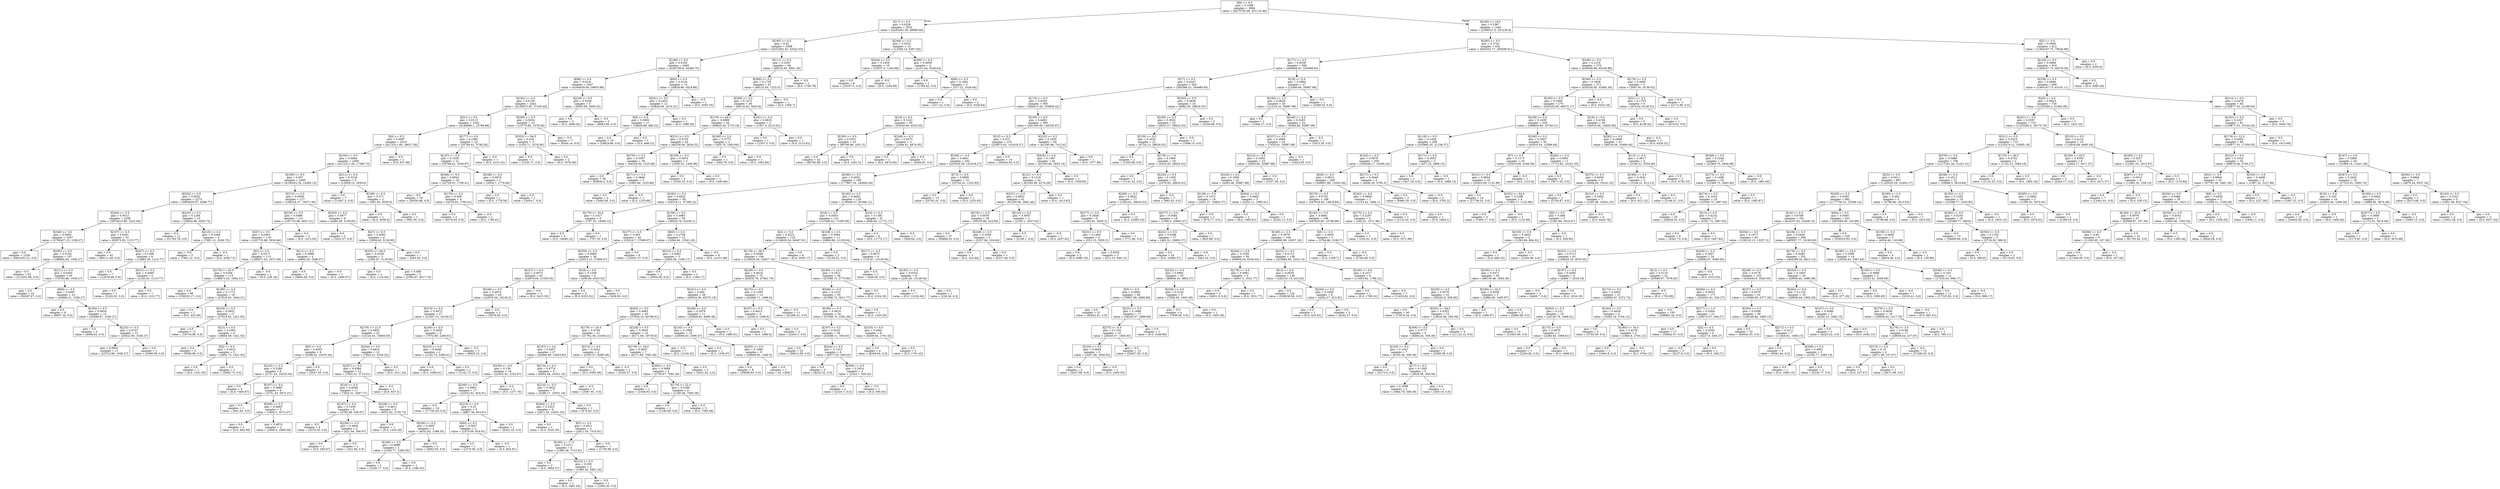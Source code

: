 digraph Tree {
node [shape=box] ;
0 [label="X[6] <= 0.5\ngini = 0.1099\nsamples = 3966\nvalue = [6473783.09, 401116.46]"] ;
1 [label="X[17] <= 0.5\ngini = 0.0229\nsamples = 2522\nvalue = [4264261.59, 49889.66]"] ;
0 -> 1 [labeldistance=2.5, labelangle=45, headlabel="True"] ;
2 [label="X[195] <= 0.5\ngini = 0.02\nsamples = 2508\nvalue = [4251902.45, 43322.03]"] ;
1 -> 2 ;
3 [label="X[196] <= 0.5\ngini = 0.0162\nsamples = 2460\nvalue = [4183769.8, 34380.75]"] ;
2 -> 3 ;
4 [label="X[98] <= 0.5\ngini = 0.0141\nsamples = 2447\nvalue = [4164939.94, 29855.89]"] ;
3 -> 4 ;
5 [label="X[192] <= 0.5\ngini = 0.0129\nsamples = 2442\nvalue = [4158875.95, 27165.44]"] ;
4 -> 5 ;
6 [label="X[31] <= 0.5\ngini = 0.0113\nsamples = 2432\nvalue = [4148096.1, 23786.88]"] ;
5 -> 6 ;
7 [label="X[4] <= 0.5\ngini = 0.0087\nsamples = 2410\nvalue = [4112311.49, 18037.59]"] ;
6 -> 7 ;
8 [label="X[104] <= 0.5\ngini = 0.0084\nsamples = 2409\nvalue = [4112311.49, 17399.73]"] ;
7 -> 8 ;
9 [label="X[190] <= 0.5\ngini = 0.007\nsamples = 2400\nvalue = [4100252.34, 14360.13]"] ;
8 -> 9 ;
10 [label="X[254] <= 0.5\ngini = 0.0022\nsamples = 2273\nvalue = [3904035.97, 4288.77]"] ;
9 -> 10 ;
11 [label="X[345] <= 0.5\ngini = 0.0012\nsamples = 2258\nvalue = [3874410.98, 2252.04]"] ;
10 -> 11 ;
12 [label="X[346] <= 0.5\ngini = 0.0005\nsamples = 2207\nvalue = [3790437.15, 1036.27]"] ;
11 -> 12 ;
13 [label="gini = 0.0\nsamples = 2100\nvalue = [3601451.51, 0.0]"] ;
12 -> 13 ;
14 [label="X[295] <= 0.5\ngini = 0.0108\nsamples = 107\nvalue = [188985.64, 1036.27]"] ;
12 -> 14 ;
15 [label="gini = 0.0\nsamples = 62\nvalue = [112201.66, 0.0]"] ;
14 -> 15 ;
16 [label="X[211] <= 0.5\ngini = 0.0263\nsamples = 45\nvalue = [76783.98, 1036.27]"] ;
14 -> 16 ;
17 [label="gini = 0.0\nsamples = 22\nvalue = [36287.67, 0.0]"] ;
16 -> 17 ;
18 [label="X[60] <= 0.5\ngini = 0.0487\nsamples = 23\nvalue = [40496.31, 1036.27]"] ;
16 -> 18 ;
19 [label="gini = 0.0\nsamples = 8\nvalue = [9907.34, 0.0]"] ;
18 -> 19 ;
20 [label="X[193] <= 0.5\ngini = 0.0634\nsamples = 15\nvalue = [30588.97, 1036.27]"] ;
18 -> 20 ;
21 [label="gini = 0.0\nsamples = 3\nvalue = [4966.02, 0.0]"] ;
20 -> 21 ;
22 [label="X[224] <= 0.5\ngini = 0.0747\nsamples = 12\nvalue = [25622.95, 1036.27]"] ;
20 -> 22 ;
23 [label="gini = 0.0802\nsamples = 11\nvalue = [23723.86, 1036.27]"] ;
22 -> 23 ;
24 [label="gini = 0.0\nsamples = 1\nvalue = [1899.09, 0.0]"] ;
22 -> 24 ;
25 [label="X[197] <= 0.5\ngini = 0.0281\nsamples = 51\nvalue = [83973.83, 1215.77]"] ;
11 -> 25 ;
26 [label="gini = 0.0\nsamples = 42\nvalue = [69111.44, 0.0]"] ;
25 -> 26 ;
27 [label="X[267] <= 0.5\ngini = 0.1398\nsamples = 9\nvalue = [14862.39, 1215.77]"] ;
25 -> 27 ;
28 [label="gini = 0.0\nsamples = 7\nvalue = [12678.48, 0.0]"] ;
27 -> 28 ;
29 [label="X[331] <= 0.5\ngini = 0.4595\nsamples = 2\nvalue = [2183.91, 1215.77]"] ;
27 -> 29 ;
30 [label="gini = 0.0\nsamples = 1\nvalue = [2183.91, 0.0]"] ;
29 -> 30 ;
31 [label="gini = 0.0\nsamples = 1\nvalue = [0.0, 1215.77]"] ;
29 -> 31 ;
32 [label="X[233] <= 0.5\ngini = 0.1204\nsamples = 15\nvalue = [29624.99, 2036.73]"] ;
10 -> 32 ;
33 [label="gini = -0.0\nsamples = 11\nvalue = [21763.78, 0.0]"] ;
32 -> 33 ;
34 [label="X[210] <= 0.5\ngini = 0.3269\nsamples = 4\nvalue = [7861.21, 2036.73]"] ;
32 -> 34 ;
35 [label="gini = -0.0\nsamples = 3\nvalue = [7861.21, 0.0]"] ;
34 -> 35 ;
36 [label="gini = -0.0\nsamples = 1\nvalue = [0.0, 2036.73]"] ;
34 -> 36 ;
37 [label="X[273] <= 0.5\ngini = 0.0929\nsamples = 127\nvalue = [196216.37, 10071.36]"] ;
9 -> 37 ;
38 [label="X[230] <= 0.5\ngini = 0.0489\nsamples = 121\nvalue = [191735.88, 4931.51]"] ;
37 -> 38 ;
39 [label="X[47] <= 0.5\ngini = 0.0393\nsamples = 119\nvalue = [191735.88, 3918.46]"] ;
38 -> 39 ;
40 [label="X[2] <= 0.5\ngini = 0.0217\nsamples = 115\nvalue = [186871.62, 2072.39]"] ;
39 -> 40 ;
41 [label="X[179] <= 42.5\ngini = 0.0194\nsamples = 114\nvalue = [186871.62, 1844.21]"] ;
40 -> 41 ;
42 [label="gini = 0.0\nsamples = 96\nvalue = [159252.17, 0.0]"] ;
41 -> 42 ;
43 [label="X[180] <= 2.5\ngini = 0.1173\nsamples = 18\nvalue = [27619.45, 1844.21]"] ;
41 -> 43 ;
44 [label="gini = 0.0\nsamples = 1\nvalue = [0.0, 422.29]"] ;
43 -> 44 ;
45 [label="X[229] <= 0.5\ngini = 0.0931\nsamples = 17\nvalue = [27619.45, 1421.92]"] ;
43 -> 45 ;
46 [label="gini = 0.0\nsamples = 11\nvalue = [18754.86, 0.0]"] ;
45 -> 46 ;
47 [label="X[13] <= 0.5\ngini = 0.2382\nsamples = 6\nvalue = [8864.59, 1421.92]"] ;
45 -> 47 ;
48 [label="gini = 0.0\nsamples = 3\nvalue = [5958.86, 0.0]"] ;
47 -> 48 ;
49 [label="X[5] <= 0.5\ngini = 0.4412\nsamples = 3\nvalue = [2905.73, 1421.92]"] ;
47 -> 49 ;
50 [label="gini = 0.0\nsamples = 1\nvalue = [0.0, 1421.92]"] ;
49 -> 50 ;
51 [label="gini = 0.0\nsamples = 2\nvalue = [2905.73, 0.0]"] ;
49 -> 51 ;
52 [label="gini = -0.0\nsamples = 1\nvalue = [0.0, 228.18]"] ;
40 -> 52 ;
53 [label="X[11] <= 0.5\ngini = 0.3988\nsamples = 4\nvalue = [4864.26, 1846.07]"] ;
39 -> 53 ;
54 [label="gini = 0.0\nsamples = 3\nvalue = [4864.26, 0.0]"] ;
53 -> 54 ;
55 [label="gini = -0.0\nsamples = 1\nvalue = [0.0, 1846.07]"] ;
53 -> 55 ;
56 [label="gini = 0.0\nsamples = 2\nvalue = [0.0, 1013.05]"] ;
38 -> 56 ;
57 [label="X[350] <= 0.5\ngini = 0.4977\nsamples = 6\nvalue = [4480.49, 5139.85]"] ;
37 -> 57 ;
58 [label="gini = 0.0\nsamples = 2\nvalue = [1622.07, 0.0]"] ;
57 -> 58 ;
59 [label="X[47] <= 0.5\ngini = 0.4593\nsamples = 4\nvalue = [2858.42, 5139.85]"] ;
57 -> 59 ;
60 [label="X[352] <= 94.5\ngini = 0.4336\nsamples = 3\nvalue = [2394.87, 5139.85]"] ;
59 -> 60 ;
61 [label="gini = 0.0\nsamples = 1\nvalue = [0.0, 1122.06]"] ;
60 -> 61 ;
62 [label="gini = 0.468\nsamples = 2\nvalue = [2394.87, 4017.79]"] ;
60 -> 62 ;
63 [label="gini = 0.0\nsamples = 1\nvalue = [463.55, 0.0]"] ;
59 -> 63 ;
64 [label="X[211] <= 0.5\ngini = 0.3216\nsamples = 9\nvalue = [12059.15, 3039.6]"] ;
8 -> 64 ;
65 [label="gini = 0.0\nsamples = 7\nvalue = [11067.2, 0.0]"] ;
64 -> 65 ;
66 [label="X[199] <= 0.5\ngini = 0.371\nsamples = 2\nvalue = [991.95, 3039.6]"] ;
64 -> 66 ;
67 [label="gini = 0.0\nsamples = 1\nvalue = [0.0, 3039.6]"] ;
66 -> 67 ;
68 [label="gini = 0.0\nsamples = 1\nvalue = [991.95, 0.0]"] ;
66 -> 68 ;
69 [label="gini = -0.0\nsamples = 1\nvalue = [0.0, 637.86]"] ;
7 -> 69 ;
70 [label="X[177] <= 0.5\ngini = 0.2385\nsamples = 22\nvalue = [35784.61, 5749.29]"] ;
6 -> 70 ;
71 [label="X[197] <= 0.5\ngini = 0.1638\nsamples = 21\nvalue = [35784.61, 3538.97]"] ;
70 -> 71 ;
72 [label="X[346] <= 0.5\ngini = 0.0943\nsamples = 19\nvalue = [33729.91, 1760.41]"] ;
71 -> 72 ;
73 [label="gini = -0.0\nsamples = 16\nvalue = [29350.98, 0.0]"] ;
72 -> 73 ;
74 [label="X[178] <= 0.5\ngini = 0.409\nsamples = 3\nvalue = [4378.93, 1760.41]"] ;
72 -> 74 ;
75 [label="gini = 0.0\nsamples = 2\nvalue = [4378.93, 0.0]"] ;
74 -> 75 ;
76 [label="gini = -0.0\nsamples = 1\nvalue = [0.0, 1760.41]"] ;
74 -> 76 ;
77 [label="X[348] <= 0.5\ngini = 0.4974\nsamples = 2\nvalue = [2054.7, 1778.56]"] ;
71 -> 77 ;
78 [label="gini = 0.0\nsamples = 1\nvalue = [0.0, 1778.56]"] ;
77 -> 78 ;
79 [label="gini = 0.0\nsamples = 1\nvalue = [2054.7, 0.0]"] ;
77 -> 79 ;
80 [label="gini = -0.0\nsamples = 1\nvalue = [0.0, 2210.32]"] ;
70 -> 80 ;
81 [label="X[269] <= 0.5\ngini = 0.3634\nsamples = 10\nvalue = [10779.85, 3378.56]"] ;
5 -> 81 ;
82 [label="X[352] <= 94.5\ngini = 0.418\nsamples = 3\nvalue = [1430.71, 3378.56]"] ;
81 -> 82 ;
83 [label="gini = 0.0\nsamples = 1\nvalue = [1430.71, 0.0]"] ;
82 -> 83 ;
84 [label="gini = 0.0\nsamples = 2\nvalue = [0.0, 3378.56]"] ;
82 -> 84 ;
85 [label="gini = -0.0\nsamples = 7\nvalue = [9349.14, 0.0]"] ;
81 -> 85 ;
86 [label="X[228] <= 0.5\ngini = 0.4258\nsamples = 5\nvalue = [6063.99, 2690.45]"] ;
4 -> 86 ;
87 [label="gini = 0.0\nsamples = 2\nvalue = [0.0, 2690.45]"] ;
86 -> 87 ;
88 [label="gini = -0.0\nsamples = 3\nvalue = [6063.99, 0.0]"] ;
86 -> 88 ;
89 [label="X[83] <= 0.5\ngini = 0.3124\nsamples = 13\nvalue = [18829.86, 4524.86]"] ;
3 -> 89 ;
90 [label="X[241] <= 0.5\ngini = 0.2053\nsamples = 12\nvalue = [18829.86, 2474.51]"] ;
89 -> 90 ;
91 [label="X[8] <= 0.5\ngini = 0.0493\nsamples = 11\nvalue = [18829.86, 488.22]"] ;
90 -> 91 ;
92 [label="gini = 0.0\nsamples = 10\nvalue = [18829.86, 0.0]"] ;
91 -> 92 ;
93 [label="gini = 0.0\nsamples = 1\nvalue = [0.0, 488.22]"] ;
91 -> 93 ;
94 [label="gini = 0.0\nsamples = 1\nvalue = [0.0, 1986.29]"] ;
90 -> 94 ;
95 [label="gini = -0.0\nsamples = 1\nvalue = [0.0, 2050.35]"] ;
89 -> 95 ;
96 [label="X[111] <= 0.5\ngini = 0.2051\nsamples = 48\nvalue = [68132.65, 8941.28]"] ;
2 -> 96 ;
97 [label="X[260] <= 0.5\ngini = 0.1735\nsamples = 47\nvalue = [68132.65, 7232.5]"] ;
96 -> 97 ;
98 [label="X[206] <= 0.5\ngini = 0.1472\nsamples = 46\nvalue = [68132.65, 5925.8]"] ;
97 -> 98 ;
99 [label="X[179] <= 44.5\ngini = 0.0999\nsamples = 44\nvalue = [66625.35, 3710.18]"] ;
98 -> 99 ;
100 [label="X[231] <= 0.5\ngini = 0.0733\nsamples = 42\nvalue = [66259.59, 2626.52]"] ;
99 -> 100 ;
101 [label="X[276] <= 0.5\ngini = 0.0367\nsamples = 39\nvalue = [64329.06, 1225.66]"] ;
100 -> 101 ;
102 [label="gini = -0.0\nsamples = 36\nvalue = [60836.4, 0.0]"] ;
101 -> 102 ;
103 [label="X[171] <= 0.5\ngini = 0.3846\nsamples = 3\nvalue = [3492.66, 1225.66]"] ;
101 -> 103 ;
104 [label="gini = 0.0\nsamples = 2\nvalue = [3492.66, 0.0]"] ;
103 -> 104 ;
105 [label="gini = -0.0\nsamples = 1\nvalue = [0.0, 1225.66]"] ;
103 -> 105 ;
106 [label="X[159] <= 0.5\ngini = 0.4874\nsamples = 3\nvalue = [1930.53, 1400.86]"] ;
100 -> 106 ;
107 [label="gini = 0.0\nsamples = 2\nvalue = [1930.53, 0.0]"] ;
106 -> 107 ;
108 [label="gini = 0.0\nsamples = 1\nvalue = [0.0, 1400.86]"] ;
106 -> 108 ;
109 [label="X[180] <= 3.5\ngini = 0.3773\nsamples = 2\nvalue = [365.76, 1083.66]"] ;
99 -> 109 ;
110 [label="gini = 0.0\nsamples = 1\nvalue = [365.76, 0.0]"] ;
109 -> 110 ;
111 [label="gini = 0.0\nsamples = 1\nvalue = [0.0, 1083.66]"] ;
109 -> 111 ;
112 [label="X[161] <= 0.5\ngini = 0.4819\nsamples = 2\nvalue = [1507.3, 2215.62]"] ;
98 -> 112 ;
113 [label="gini = 0.0\nsamples = 1\nvalue = [1507.3, 0.0]"] ;
112 -> 113 ;
114 [label="gini = 0.0\nsamples = 1\nvalue = [0.0, 2215.62]"] ;
112 -> 114 ;
115 [label="gini = -0.0\nsamples = 1\nvalue = [0.0, 1306.7]"] ;
97 -> 115 ;
116 [label="gini = -0.0\nsamples = 1\nvalue = [0.0, 1708.78]"] ;
96 -> 116 ;
117 [label="X[248] <= 0.5\ngini = 0.4532\nsamples = 14\nvalue = [12359.14, 6567.63]"] ;
1 -> 117 ;
118 [label="X[264] <= 0.5\ngini = 0.1926\nsamples = 10\nvalue = [10257.5, 1240.99]"] ;
117 -> 118 ;
119 [label="gini = 0.0\nsamples = 9\nvalue = [10257.5, 0.0]"] ;
118 -> 119 ;
120 [label="gini = -0.0\nsamples = 1\nvalue = [0.0, 1240.99]"] ;
118 -> 120 ;
121 [label="X[286] <= 0.5\ngini = 0.4058\nsamples = 4\nvalue = [2101.64, 5326.64]"] ;
117 -> 121 ;
122 [label="gini = 0.0\nsamples = 1\nvalue = [1784.42, 0.0]"] ;
121 -> 122 ;
123 [label="X[60] <= 0.5\ngini = 0.1061\nsamples = 3\nvalue = [317.22, 5326.64]"] ;
121 -> 123 ;
124 [label="gini = 0.0\nsamples = 1\nvalue = [317.22, 0.0]"] ;
123 -> 124 ;
125 [label="gini = 0.0\nsamples = 2\nvalue = [0.0, 5326.64]"] ;
123 -> 125 ;
126 [label="X[180] <= 18.5\ngini = 0.2367\nsamples = 1444\nvalue = [2209521.5, 351226.8]"] ;
0 -> 126 [labeldistance=2.5, labelangle=-45, headlabel="False"] ;
127 [label="X[295] <= 0.5\ngini = 0.3742\nsamples = 632\nvalue = [845353.77, 280599.81]"] ;
126 -> 127 ;
128 [label="X[171] <= 0.5\ngini = 0.4558\nsamples = 356\nvalue = [406984.91, 220368.93]"] ;
127 -> 128 ;
129 [label="X[17] <= 0.5\ngini = 0.4347\nsamples = 329\nvalue = [393398.23, 184480.95]"] ;
128 -> 129 ;
130 [label="X[175] <= 0.5\ngini = 0.4105\nsamples = 305\nvalue = [384415.28, 155856.42]"] ;
129 -> 130 ;
131 [label="X[19] <= 0.5\ngini = 0.1223\nsamples = 45\nvalue = [93245.69, 6525.55]"] ;
130 -> 131 ;
132 [label="X[195] <= 0.5\ngini = 0.0351\nsamples = 43\nvalue = [90760.88, 1651.5]"] ;
131 -> 132 ;
133 [label="gini = 0.0\nsamples = 42\nvalue = [90760.88, 0.0]"] ;
132 -> 133 ;
134 [label="gini = 0.0\nsamples = 1\nvalue = [0.0, 1651.5]"] ;
132 -> 134 ;
135 [label="X[249] <= 0.5\ngini = 0.4473\nsamples = 2\nvalue = [2484.81, 4874.05]"] ;
131 -> 135 ;
136 [label="gini = 0.0\nsamples = 1\nvalue = [0.0, 4874.05]"] ;
135 -> 136 ;
137 [label="gini = 0.0\nsamples = 1\nvalue = [2484.81, 0.0]"] ;
135 -> 137 ;
138 [label="X[193] <= 0.5\ngini = 0.4482\nsamples = 260\nvalue = [291169.59, 149330.87]"] ;
130 -> 138 ;
139 [label="X[15] <= 0.5\ngini = 0.472\nsamples = 216\nvalue = [229873.63, 141918.27]"] ;
138 -> 139 ;
140 [label="X[189] <= 0.5\ngini = 0.4841\nsamples = 202\nvalue = [203429.59, 141918.27]"] ;
139 -> 140 ;
141 [label="X[180] <= 2.5\ngini = 0.4932\nsamples = 188\nvalue = [177667.18, 140664.34]"] ;
140 -> 141 ;
142 [label="X[282] <= 0.5\ngini = 0.4825\nsamples = 59\nvalue = [39218.11, 57296.22]"] ;
141 -> 142 ;
143 [label="X[179] <= 34.0\ngini = 0.1017\nsamples = 5\nvalue = [797.35, 14046.12]"] ;
142 -> 143 ;
144 [label="gini = 0.0\nsamples = 4\nvalue = [0.0, 14046.12]"] ;
143 -> 144 ;
145 [label="gini = 0.0\nsamples = 1\nvalue = [797.35, 0.0]"] ;
143 -> 145 ;
146 [label="X[195] <= 0.5\ngini = 0.4983\nsamples = 54\nvalue = [38420.76, 43250.1]"] ;
142 -> 146 ;
147 [label="X[277] <= 0.5\ngini = 0.493\nsamples = 42\nvalue = [35416.7, 27909.07]"] ;
146 -> 147 ;
148 [label="X[350] <= 0.5\ngini = 0.4989\nsamples = 36\nvalue = [25415.13, 27909.07]"] ;
147 -> 148 ;
149 [label="X[227] <= 0.5\ngini = 0.4973\nsamples = 32\nvalue = [24976.04, 21555.55]"] ;
148 -> 149 ;
150 [label="X[248] <= 0.5\ngini = 0.4874\nsamples = 29\nvalue = [24976.04, 18140.2]"] ;
149 -> 150 ;
151 [label="X[274] <= 0.5\ngini = 0.4972\nsamples = 27\nvalue = [21097.21, 18140.2]"] ;
150 -> 151 ;
152 [label="X[179] <= 21.5\ngini = 0.4955\nsamples = 22\nvalue = [13124.33, 15859.59]"] ;
151 -> 152 ;
153 [label="X[5] <= 0.5\ngini = 0.4453\nsamples = 9\nvalue = [5299.02, 10533.34]"] ;
152 -> 153 ;
154 [label="X[233] <= 0.5\ngini = 0.3284\nsamples = 8\nvalue = [2751.43, 10533.34]"] ;
153 -> 154 ;
155 [label="gini = 0.0\nsamples = 4\nvalue = [0.0, 7460.87]"] ;
154 -> 155 ;
156 [label="X[197] <= 0.5\ngini = 0.4985\nsamples = 4\nvalue = [2751.43, 3072.47]"] ;
154 -> 156 ;
157 [label="gini = 0.0\nsamples = 1\nvalue = [941.93, 0.0]"] ;
156 -> 157 ;
158 [label="X[209] <= 0.5\ngini = 0.4665\nsamples = 3\nvalue = [1809.5, 3072.47]"] ;
156 -> 158 ;
159 [label="gini = 0.0\nsamples = 1\nvalue = [0.0, 982.38]"] ;
158 -> 159 ;
160 [label="gini = 0.4974\nsamples = 2\nvalue = [1809.5, 2090.09]"] ;
158 -> 160 ;
161 [label="gini = 0.0\nsamples = 1\nvalue = [2547.59, 0.0]"] ;
153 -> 161 ;
162 [label="X[244] <= 0.5\ngini = 0.4819\nsamples = 13\nvalue = [7825.31, 5326.25]"] ;
152 -> 162 ;
163 [label="X[287] <= 0.5\ngini = 0.4366\nsamples = 12\nvalue = [7825.31, 3715.01]"] ;
162 -> 163 ;
164 [label="X[16] <= 0.5\ngini = 0.4046\nsamples = 11\nvalue = [7825.31, 3067.71]"] ;
163 -> 164 ;
165 [label="X[197] <= 0.5\ngini = 0.1536\nsamples = 6\nvalue = [3792.49, 346.97]"] ;
164 -> 165 ;
166 [label="gini = -0.0\nsamples = 4\nvalue = [3370.55, 0.0]"] ;
165 -> 166 ;
167 [label="X[228] <= 0.5\ngini = 0.4952\nsamples = 2\nvalue = [421.94, 346.97]"] ;
165 -> 167 ;
168 [label="gini = 0.0\nsamples = 1\nvalue = [0.0, 346.97]"] ;
167 -> 168 ;
169 [label="gini = 0.0\nsamples = 1\nvalue = [421.94, 0.0]"] ;
167 -> 169 ;
170 [label="X[229] <= 0.5\ngini = 0.4811\nsamples = 5\nvalue = [4032.82, 2720.74]"] ;
164 -> 170 ;
171 [label="gini = 0.0\nsamples = 1\nvalue = [0.0, 1434.39]"] ;
170 -> 171 ;
172 [label="X[236] <= 0.5\ngini = 0.3667\nsamples = 4\nvalue = [4032.82, 1286.35]"] ;
170 -> 172 ;
173 [label="X[190] <= 0.5\ngini = 0.4986\nsamples = 2\nvalue = [1430.77, 1286.35]"] ;
172 -> 173 ;
174 [label="gini = 0.0\nsamples = 1\nvalue = [1430.77, 0.0]"] ;
173 -> 174 ;
175 [label="gini = 0.0\nsamples = 1\nvalue = [0.0, 1286.35]"] ;
173 -> 175 ;
176 [label="gini = 0.0\nsamples = 2\nvalue = [2602.05, 0.0]"] ;
172 -> 176 ;
177 [label="gini = -0.0\nsamples = 1\nvalue = [0.0, 647.3]"] ;
163 -> 177 ;
178 [label="gini = 0.0\nsamples = 1\nvalue = [0.0, 1611.24]"] ;
162 -> 178 ;
179 [label="X[190] <= 0.5\ngini = 0.3459\nsamples = 5\nvalue = [7972.88, 2280.61]"] ;
151 -> 179 ;
180 [label="X[233] <= 0.5\ngini = 0.4448\nsamples = 2\nvalue = [1142.73, 2280.61]"] ;
179 -> 180 ;
181 [label="gini = 0.0\nsamples = 1\nvalue = [0.0, 2280.61]"] ;
180 -> 181 ;
182 [label="gini = 0.0\nsamples = 1\nvalue = [1142.73, 0.0]"] ;
180 -> 182 ;
183 [label="gini = -0.0\nsamples = 3\nvalue = [6830.15, 0.0]"] ;
179 -> 183 ;
184 [label="gini = -0.0\nsamples = 2\nvalue = [3878.83, 0.0]"] ;
150 -> 184 ;
185 [label="gini = -0.0\nsamples = 3\nvalue = [0.0, 3415.35]"] ;
149 -> 185 ;
186 [label="X[18] <= 0.5\ngini = 0.1209\nsamples = 4\nvalue = [439.09, 6353.52]"] ;
148 -> 186 ;
187 [label="gini = 0.0\nsamples = 3\nvalue = [0.0, 6353.52]"] ;
186 -> 187 ;
188 [label="gini = 0.0\nsamples = 1\nvalue = [439.09, 0.0]"] ;
186 -> 188 ;
189 [label="gini = 0.0\nsamples = 6\nvalue = [10001.57, 0.0]"] ;
147 -> 189 ;
190 [label="X[60] <= 0.5\ngini = 0.2739\nsamples = 12\nvalue = [3004.06, 15341.03]"] ;
146 -> 190 ;
191 [label="X[210] <= 0.5\ngini = 0.4063\nsamples = 3\nvalue = [3004.06, 1189.17]"] ;
190 -> 191 ;
192 [label="gini = 0.0\nsamples = 2\nvalue = [3004.06, 0.0]"] ;
191 -> 192 ;
193 [label="gini = 0.0\nsamples = 1\nvalue = [0.0, 1189.17]"] ;
191 -> 193 ;
194 [label="gini = -0.0\nsamples = 9\nvalue = [0.0, 14151.86]"] ;
190 -> 194 ;
195 [label="X[192] <= 0.5\ngini = 0.4692\nsamples = 129\nvalue = [138449.07, 83368.12]"] ;
141 -> 195 ;
196 [label="X[18] <= 0.5\ngini = 0.4503\nsamples = 121\nvalue = [137499.43, 71595.95]"] ;
195 -> 196 ;
197 [label="X[2] <= 0.5\ngini = 0.4222\nsamples = 110\nvalue = [134629.54, 58467.91]"] ;
196 -> 197 ;
198 [label="X[179] <= 38.5\ngini = 0.4048\nsamples = 106\nvalue = [134629.54, 52837.74]"] ;
197 -> 198 ;
199 [label="X[239] <= 0.5\ngini = 0.4618\nsamples = 70\nvalue = [83030.79, 47061.79]"] ;
198 -> 199 ;
200 [label="X[161] <= 0.5\ngini = 0.492\nsamples = 56\nvalue = [58544.08, 45375.19]"] ;
199 -> 200 ;
201 [label="X[262] <= 0.5\ngini = 0.4993\nsamples = 45\nvalue = [37934.15, 40788.81]"] ;
200 -> 201 ;
202 [label="X[179] <= 34.5\ngini = 0.4794\nsamples = 31\nvalue = [31762.46, 21049.21]"] ;
201 -> 202 ;
203 [label="X[197] <= 0.5\ngini = 0.4207\nsamples = 27\nvalue = [29406.89, 12653.83]"] ;
202 -> 203 ;
204 [label="X[250] <= 0.5\ngini = 0.156\nsamples = 18\nvalue = [22552.81, 2102.67]"] ;
203 -> 204 ;
205 [label="X[248] <= 0.5\ngini = 0.0681\nsamples = 17\nvalue = [22552.81, 824.91]"] ;
204 -> 205 ;
206 [label="gini = -0.0\nsamples = 14\nvalue = [17745.43, 0.0]"] ;
205 -> 206 ;
207 [label="X[210] <= 0.5\ngini = 0.25\nsamples = 3\nvalue = [4807.38, 824.91]"] ;
205 -> 207 ;
208 [label="X[60] <= 0.5\ngini = 0.3827\nsamples = 2\nvalue = [2375.06, 824.91]"] ;
207 -> 208 ;
209 [label="gini = 0.0\nsamples = 1\nvalue = [2375.06, 0.0]"] ;
208 -> 209 ;
210 [label="gini = -0.0\nsamples = 1\nvalue = [0.0, 824.91]"] ;
208 -> 210 ;
211 [label="gini = 0.0\nsamples = 1\nvalue = [2432.32, 0.0]"] ;
207 -> 211 ;
212 [label="gini = -0.0\nsamples = 1\nvalue = [0.0, 1277.76]"] ;
204 -> 212 ;
213 [label="X[274] <= 0.5\ngini = 0.4774\nsamples = 9\nvalue = [6854.08, 10551.16]"] ;
203 -> 213 ;
214 [label="X[214] <= 0.5\ngini = 0.3622\nsamples = 7\nvalue = [3286.17, 10551.16]"] ;
213 -> 214 ;
215 [label="X[264] <= 0.5\ngini = 0.3323\nsamples = 6\nvalue = [2811.34, 10551.16]"] ;
214 -> 215 ;
216 [label="gini = 0.0\nsamples = 1\nvalue = [0.0, 3235.35]"] ;
215 -> 216 ;
217 [label="X[5] <= 0.5\ngini = 0.4011\nsamples = 5\nvalue = [2811.34, 7315.81]"] ;
215 -> 217 ;
218 [label="X[180] <= 17.0\ngini = 0.2211\nsamples = 4\nvalue = [1060.36, 7315.81]"] ;
217 -> 218 ;
219 [label="gini = 0.0\nsamples = 2\nvalue = [0.0, 3854.57]"] ;
218 -> 219 ;
220 [label="X[210] <= 0.5\ngini = 0.359\nsamples = 2\nvalue = [1060.36, 3461.24]"] ;
218 -> 220 ;
221 [label="gini = 0.0\nsamples = 1\nvalue = [0.0, 3461.24]"] ;
220 -> 221 ;
222 [label="gini = -0.0\nsamples = 1\nvalue = [1060.36, 0.0]"] ;
220 -> 222 ;
223 [label="gini = -0.0\nsamples = 1\nvalue = [1750.98, 0.0]"] ;
217 -> 223 ;
224 [label="gini = 0.0\nsamples = 1\nvalue = [474.83, 0.0]"] ;
214 -> 224 ;
225 [label="gini = -0.0\nsamples = 2\nvalue = [3567.91, 0.0]"] ;
213 -> 225 ;
226 [label="X[274] <= 0.5\ngini = 0.3422\nsamples = 4\nvalue = [2355.57, 8395.38]"] ;
202 -> 226 ;
227 [label="gini = 0.0\nsamples = 3\nvalue = [0.0, 8395.38]"] ;
226 -> 227 ;
228 [label="gini = -0.0\nsamples = 1\nvalue = [2355.57, 0.0]"] ;
226 -> 228 ;
229 [label="X[228] <= 0.5\ngini = 0.3629\nsamples = 14\nvalue = [6171.69, 19739.6]"] ;
201 -> 229 ;
230 [label="X[179] <= 34.0\ngini = 0.4947\nsamples = 7\nvalue = [6171.69, 7585.28]"] ;
229 -> 230 ;
231 [label="X[282] <= 0.5\ngini = 0.3899\nsamples = 5\nvalue = [2739.87, 7585.28]"] ;
230 -> 231 ;
232 [label="gini = 0.0\nsamples = 1\nvalue = [1548.93, 0.0]"] ;
231 -> 232 ;
233 [label="X[179] <= 22.5\ngini = 0.2346\nsamples = 4\nvalue = [1190.94, 7585.28]"] ;
231 -> 233 ;
234 [label="gini = 0.0\nsamples = 1\nvalue = [1190.94, 0.0]"] ;
233 -> 234 ;
235 [label="gini = 0.0\nsamples = 3\nvalue = [0.0, 7585.28]"] ;
233 -> 235 ;
236 [label="gini = 0.0\nsamples = 2\nvalue = [3431.82, 0.0]"] ;
230 -> 236 ;
237 [label="gini = -0.0\nsamples = 7\nvalue = [0.0, 12154.32]"] ;
229 -> 237 ;
238 [label="X[188] <= 0.5\ngini = 0.2978\nsamples = 11\nvalue = [20609.93, 4586.38]"] ;
200 -> 238 ;
239 [label="X[145] <= 0.5\ngini = 0.1989\nsamples = 10\nvalue = [20609.93, 2599.47]"] ;
238 -> 239 ;
240 [label="gini = 0.0\nsamples = 1\nvalue = [0.0, 1339.47]"] ;
239 -> 240 ;
241 [label="X[265] <= 0.5\ngini = 0.1086\nsamples = 9\nvalue = [20609.93, 1260.0]"] ;
239 -> 241 ;
242 [label="gini = 0.0\nsamples = 8\nvalue = [20609.93, 0.0]"] ;
241 -> 242 ;
243 [label="gini = 0.0\nsamples = 1\nvalue = [0, 1260]"] ;
241 -> 243 ;
244 [label="gini = 0.0\nsamples = 1\nvalue = [0.0, 1986.91]"] ;
238 -> 244 ;
245 [label="X[275] <= 0.5\ngini = 0.1206\nsamples = 14\nvalue = [24486.71, 1686.6]"] ;
199 -> 245 ;
246 [label="X[197] <= 0.5\ngini = 0.4913\nsamples = 3\nvalue = [2200.3, 1686.6]"] ;
245 -> 246 ;
247 [label="gini = 0.0\nsamples = 1\nvalue = [0.0, 1686.6]"] ;
246 -> 247 ;
248 [label="gini = 0.0\nsamples = 2\nvalue = [2200.3, 0.0]"] ;
246 -> 248 ;
249 [label="gini = -0.0\nsamples = 11\nvalue = [22286.41, 0.0]"] ;
245 -> 249 ;
250 [label="X[180] <= 14.5\ngini = 0.1811\nsamples = 36\nvalue = [51598.75, 5775.95]"] ;
198 -> 250 ;
251 [label="X[346] <= 0.5\ngini = 0.1223\nsamples = 35\nvalue = [51598.75, 3611.77]"] ;
250 -> 251 ;
252 [label="X[196] <= 0.5\ngini = 0.0814\nsamples = 34\nvalue = [51598.75, 2291.48]"] ;
251 -> 252 ;
253 [label="X[197] <= 0.5\ngini = 0.0225\nsamples = 28\nvalue = [43389.11, 500.03]"] ;
252 -> 253 ;
254 [label="gini = 0.0\nsamples = 22\nvalue = [36812.09, 0.0]"] ;
253 -> 254 ;
255 [label="X[244] <= 0.5\ngini = 0.1313\nsamples = 6\nvalue = [6577.02, 500.03]"] ;
253 -> 255 ;
256 [label="gini = 0.0\nsamples = 3\nvalue = [4252.32, 0.0]"] ;
255 -> 256 ;
257 [label="X[350] <= 0.5\ngini = 0.2914\nsamples = 3\nvalue = [2324.7, 500.03]"] ;
255 -> 257 ;
258 [label="gini = 0.0\nsamples = 2\nvalue = [2324.7, 0.0]"] ;
257 -> 258 ;
259 [label="gini = -0.0\nsamples = 1\nvalue = [0.0, 500.03]"] ;
257 -> 259 ;
260 [label="X[103] <= 0.5\ngini = 0.2941\nsamples = 6\nvalue = [8209.64, 1791.45]"] ;
252 -> 260 ;
261 [label="gini = 0.0\nsamples = 4\nvalue = [8209.64, 0.0]"] ;
260 -> 261 ;
262 [label="gini = 0.0\nsamples = 2\nvalue = [0.0, 1791.45]"] ;
260 -> 262 ;
263 [label="gini = 0.0\nsamples = 1\nvalue = [0.0, 1320.29]"] ;
251 -> 263 ;
264 [label="gini = 0.0\nsamples = 1\nvalue = [0.0, 2164.18]"] ;
250 -> 264 ;
265 [label="gini = 0.0\nsamples = 4\nvalue = [0.0, 5630.17]"] ;
197 -> 265 ;
266 [label="X[159] <= 0.5\ngini = 0.2944\nsamples = 11\nvalue = [2869.89, 13128.04]"] ;
196 -> 266 ;
267 [label="gini = 0.0\nsamples = 2\nvalue = [2159.02, 0.0]"] ;
266 -> 267 ;
268 [label="X[217] <= 0.5\ngini = 0.0975\nsamples = 9\nvalue = [710.87, 13128.04]"] ;
266 -> 268 ;
269 [label="gini = 0.0\nsamples = 1\nvalue = [484.59, 0.0]"] ;
268 -> 269 ;
270 [label="X[195] <= 0.5\ngini = 0.0333\nsamples = 8\nvalue = [226.28, 13128.04]"] ;
268 -> 270 ;
271 [label="gini = 0.0\nsamples = 7\nvalue = [0.0, 13128.04]"] ;
270 -> 271 ;
272 [label="gini = 0.0\nsamples = 1\nvalue = [226.28, 0.0]"] ;
270 -> 272 ;
273 [label="X[18] <= 0.5\ngini = 0.1381\nsamples = 8\nvalue = [949.64, 11772.17]"] ;
195 -> 273 ;
274 [label="gini = 0.0\nsamples = 6\nvalue = [0.0, 11772.17]"] ;
273 -> 274 ;
275 [label="gini = -0.0\nsamples = 2\nvalue = [949.64, 0.0]"] ;
273 -> 275 ;
276 [label="X[73] <= 0.5\ngini = 0.0885\nsamples = 14\nvalue = [25762.41, 1253.93]"] ;
140 -> 276 ;
277 [label="gini = 0.0\nsamples = 13\nvalue = [25762.41, 0.0]"] ;
276 -> 277 ;
278 [label="gini = 0.0\nsamples = 1\nvalue = [0.0, 1253.93]"] ;
276 -> 278 ;
279 [label="gini = 0.0\nsamples = 14\nvalue = [26444.04, 0.0]"] ;
139 -> 279 ;
280 [label="X[223] <= 0.5\ngini = 0.1925\nsamples = 44\nvalue = [61295.96, 7412.6]"] ;
138 -> 280 ;
281 [label="X[304] <= 0.5\ngini = 0.1587\nsamples = 43\nvalue = [61295.96, 5835.14]"] ;
280 -> 281 ;
282 [label="X[141] <= 0.5\ngini = 0.1219\nsamples = 42\nvalue = [61295.96, 4276.29]"] ;
281 -> 282 ;
283 [label="X[231] <= 0.5\ngini = 0.0852\nsamples = 41\nvalue = [61295.96, 2862.46]"] ;
282 -> 283 ;
284 [label="X[276] <= 0.5\ngini = 0.0076\nsamples = 39\nvalue = [59105.86, 224.84]"] ;
283 -> 284 ;
285 [label="gini = 0.0\nsamples = 37\nvalue = [56868.02, 0.0]"] ;
284 -> 285 ;
286 [label="X[248] <= 0.5\ngini = 0.1659\nsamples = 2\nvalue = [2237.84, 224.84]"] ;
284 -> 286 ;
287 [label="gini = 0.0\nsamples = 1\nvalue = [0.0, 224.84]"] ;
286 -> 287 ;
288 [label="gini = 0.0\nsamples = 1\nvalue = [2237.84, 0.0]"] ;
286 -> 288 ;
289 [label="X[210] <= 0.5\ngini = 0.4957\nsamples = 2\nvalue = [2190.1, 2637.62]"] ;
283 -> 289 ;
290 [label="gini = 0.0\nsamples = 1\nvalue = [2190.1, 0.0]"] ;
289 -> 290 ;
291 [label="gini = -0.0\nsamples = 1\nvalue = [0.0, 2637.62]"] ;
289 -> 291 ;
292 [label="gini = 0.0\nsamples = 1\nvalue = [0.0, 1413.83]"] ;
282 -> 292 ;
293 [label="gini = 0.0\nsamples = 1\nvalue = [0.0, 1558.85]"] ;
281 -> 293 ;
294 [label="gini = 0.0\nsamples = 1\nvalue = [0.0, 1577.46]"] ;
280 -> 294 ;
295 [label="X[250] <= 0.5\ngini = 0.3636\nsamples = 24\nvalue = [8982.95, 28624.53]"] ;
129 -> 295 ;
296 [label="X[195] <= 0.5\ngini = 0.3052\nsamples = 22\nvalue = [6623.27, 28624.53]"] ;
295 -> 296 ;
297 [label="X[159] <= 0.5\ngini = 0.2432\nsamples = 21\nvalue = [4724.13, 28624.53]"] ;
296 -> 297 ;
298 [label="gini = 0.0\nsamples = 2\nvalue = [1305.68, 0.0]"] ;
297 -> 298 ;
299 [label="X[179] <= 7.0\ngini = 0.1906\nsamples = 19\nvalue = [3418.45, 28624.53]"] ;
297 -> 299 ;
300 [label="gini = 0.0\nsamples = 1\nvalue = [1141.52, 0.0]"] ;
299 -> 300 ;
301 [label="X[220] <= 0.5\ngini = 0.1365\nsamples = 18\nvalue = [2276.93, 28624.53]"] ;
299 -> 301 ;
302 [label="X[209] <= 0.5\ngini = 0.0822\nsamples = 17\nvalue = [1283.61, 28624.53]"] ;
301 -> 302 ;
303 [label="X[277] <= 0.5\ngini = 0.2926\nsamples = 5\nvalue = [1283.61, 5929.3]"] ;
302 -> 303 ;
304 [label="X[231] <= 0.5\ngini = 0.1464\nsamples = 4\nvalue = [512.15, 5929.3]"] ;
303 -> 304 ;
305 [label="gini = 0.0\nsamples = 2\nvalue = [0.0, 4980.18]"] ;
304 -> 305 ;
306 [label="gini = 0.4553\nsamples = 2\nvalue = [512.15, 949.12]"] ;
304 -> 306 ;
307 [label="gini = 0.0\nsamples = 1\nvalue = [771.46, 0.0]"] ;
303 -> 307 ;
308 [label="gini = 0.0\nsamples = 12\nvalue = [0.0, 22695.23]"] ;
302 -> 308 ;
309 [label="gini = -0.0\nsamples = 1\nvalue = [993.32, 0.0]"] ;
301 -> 309 ;
310 [label="gini = -0.0\nsamples = 1\nvalue = [1899.14, 0.0]"] ;
296 -> 310 ;
311 [label="gini = 0.0\nsamples = 2\nvalue = [2359.68, 0.0]"] ;
295 -> 311 ;
312 [label="X[18] <= 0.5\ngini = 0.3984\nsamples = 27\nvalue = [13586.68, 35887.98]"] ;
128 -> 312 ;
313 [label="X[180] <= 1.5\ngini = 0.3629\nsamples = 26\nvalue = [11218.16, 35887.98]"] ;
312 -> 313 ;
314 [label="gini = 0.0\nsamples = 1\nvalue = [1949.27, 0.0]"] ;
313 -> 314 ;
315 [label="X[248] <= 0.5\ngini = 0.3263\nsamples = 25\nvalue = [9268.89, 35887.98]"] ;
313 -> 315 ;
316 [label="X[227] <= 0.5\ngini = 0.2848\nsamples = 24\nvalue = [7455.61, 35887.98]"] ;
315 -> 316 ;
317 [label="X[214] <= 0.5\ngini = 0.2405\nsamples = 23\nvalue = [5830.66, 35887.98]"] ;
316 -> 317 ;
318 [label="X[236] <= 0.5\ngini = 0.1909\nsamples = 22\nvalue = [4293.38, 35887.98]"] ;
317 -> 318 ;
319 [label="X[139] <= 0.5\ngini = 0.1072\nsamples = 19\nvalue = [2041.27, 33892.37]"] ;
318 -> 319 ;
320 [label="X[277] <= 0.5\ngini = 0.0592\nsamples = 18\nvalue = [1066.5, 33892.37]"] ;
319 -> 320 ;
321 [label="X[241] <= 0.5\ngini = 0.0266\nsamples = 17\nvalue = [462.52, 33892.37]"] ;
320 -> 321 ;
322 [label="gini = 0.0\nsamples = 16\nvalue = [0.0, 33892.37]"] ;
321 -> 322 ;
323 [label="gini = -0.0\nsamples = 1\nvalue = [462.52, 0.0]"] ;
321 -> 323 ;
324 [label="gini = 0.0\nsamples = 1\nvalue = [603.98, 0.0]"] ;
320 -> 324 ;
325 [label="gini = -0.0\nsamples = 1\nvalue = [974.77, 0.0]"] ;
319 -> 325 ;
326 [label="X[264] <= 0.5\ngini = 0.4982\nsamples = 3\nvalue = [2252.11, 1995.61]"] ;
318 -> 326 ;
327 [label="gini = 0.0\nsamples = 2\nvalue = [0.0, 1995.61]"] ;
326 -> 327 ;
328 [label="gini = 0.0\nsamples = 1\nvalue = [2252.11, 0.0]"] ;
326 -> 328 ;
329 [label="gini = -0.0\nsamples = 1\nvalue = [1537.28, 0.0]"] ;
317 -> 329 ;
330 [label="gini = -0.0\nsamples = 1\nvalue = [1624.95, 0.0]"] ;
316 -> 330 ;
331 [label="gini = -0.0\nsamples = 1\nvalue = [1813.28, 0.0]"] ;
315 -> 331 ;
332 [label="gini = -0.0\nsamples = 1\nvalue = [2368.52, 0.0]"] ;
312 -> 332 ;
333 [label="X[196] <= 0.5\ngini = 0.2124\nsamples = 276\nvalue = [438368.86, 60230.88]"] ;
127 -> 333 ;
334 [label="X[340] <= 0.5\ngini = 0.1909\nsamples = 271\nvalue = [435320.95, 52092.36]"] ;
333 -> 334 ;
335 [label="X[195] <= 0.5\ngini = 0.1806\nsamples = 270\nvalue = [435320.95, 48572.17]"] ;
334 -> 335 ;
336 [label="X[238] <= 0.5\ngini = 0.1439\nsamples = 236\nvalue = [398804.89, 33746.21]"] ;
335 -> 336 ;
337 [label="X[116] <= 0.5\ngini = 0.1059\nsamples = 206\nvalue = [355885.35, 21156.37]"] ;
336 -> 337 ;
338 [label="X[192] <= 0.5\ngini = 0.0976\nsamples = 204\nvalue = [355448.17, 19268.24]"] ;
337 -> 338 ;
339 [label="X[29] <= 0.5\ngini = 0.0815\nsamples = 200\nvalue = [348951.88, 15502.94]"] ;
338 -> 339 ;
340 [label="X[278] <= 0.5\ngini = 0.0735\nsamples = 198\nvalue = [347818.46, 13818.84]"] ;
339 -> 340 ;
341 [label="X[182] <= 0.5\ngini = 0.0682\nsamples = 196\nvalue = [347655.85, 12746.88]"] ;
340 -> 341 ;
342 [label="X[180] <= 2.5\ngini = 0.0576\nsamples = 194\nvalue = [344890.99, 10557.18]"] ;
341 -> 342 ;
343 [label="X[244] <= 0.5\ngini = 0.1539\nsamples = 56\nvalue = [90906.04, 8334.04]"] ;
342 -> 343 ;
344 [label="X[232] <= 0.5\ngini = 0.0992\nsamples = 53\nvalue = [86904.54, 4802.27]"] ;
343 -> 344 ;
345 [label="X[5] <= 0.5\ngini = 0.0682\nsamples = 48\nvalue = [79067.98, 2898.89]"] ;
344 -> 345 ;
346 [label="gini = 0.0\nsamples = 31\nvalue = [50822.41, 0.0]"] ;
345 -> 346 ;
347 [label="X[231] <= 0.5\ngini = 0.1688\nsamples = 17\nvalue = [28245.57, 2898.89]"] ;
345 -> 347 ;
348 [label="X[275] <= 0.5\ngini = 0.1154\nsamples = 16\nvalue = [28245.57, 1850.03]"] ;
347 -> 348 ;
349 [label="X[193] <= 0.5\ngini = 0.4628\nsamples = 3\nvalue = [3237.98, 1850.03]"] ;
348 -> 349 ;
350 [label="gini = 0.0\nsamples = 2\nvalue = [3237.98, 0.0]"] ;
349 -> 350 ;
351 [label="gini = -0.0\nsamples = 1\nvalue = [0.0, 1850.03]"] ;
349 -> 351 ;
352 [label="gini = -0.0\nsamples = 13\nvalue = [25007.59, 0.0]"] ;
348 -> 352 ;
353 [label="gini = 0.0\nsamples = 1\nvalue = [0.0, 1048.86]"] ;
347 -> 353 ;
354 [label="X[229] <= 0.5\ngini = 0.3145\nsamples = 5\nvalue = [7836.56, 1903.38]"] ;
344 -> 354 ;
355 [label="gini = -0.0\nsamples = 4\nvalue = [7836.56, 0.0]"] ;
354 -> 355 ;
356 [label="gini = 0.0\nsamples = 1\nvalue = [0.0, 1903.38]"] ;
354 -> 356 ;
357 [label="X[178] <= 0.5\ngini = 0.4981\nsamples = 3\nvalue = [4001.5, 3531.77]"] ;
343 -> 357 ;
358 [label="gini = 0.0\nsamples = 2\nvalue = [4001.5, 0.0]"] ;
357 -> 358 ;
359 [label="gini = 0.0\nsamples = 1\nvalue = [0.0, 3531.77]"] ;
357 -> 359 ;
360 [label="X[231] <= 0.5\ngini = 0.0172\nsamples = 138\nvalue = [253984.95, 2223.14]"] ;
342 -> 360 ;
361 [label="X[12] <= 0.5\ngini = 0.0035\nsamples = 130\nvalue = [242331.13, 423.92]"] ;
360 -> 361 ;
362 [label="gini = 0.0\nsamples = 124\nvalue = [238038.56, 0.0]"] ;
361 -> 362 ;
363 [label="X[254] <= 0.5\ngini = 0.1636\nsamples = 6\nvalue = [4292.57, 423.92]"] ;
361 -> 363 ;
364 [label="gini = 0.0\nsamples = 1\nvalue = [0.0, 423.92]"] ;
363 -> 364 ;
365 [label="gini = 0.0\nsamples = 5\nvalue = [4292.57, 0.0]"] ;
363 -> 365 ;
366 [label="X[180] <= 6.5\ngini = 0.2317\nsamples = 8\nvalue = [11653.82, 1799.22]"] ;
360 -> 366 ;
367 [label="gini = 0.0\nsamples = 1\nvalue = [0.0, 1799.22]"] ;
366 -> 367 ;
368 [label="gini = 0.0\nsamples = 7\nvalue = [11653.82, 0.0]"] ;
366 -> 368 ;
369 [label="X[5] <= 0.5\ngini = 0.4933\nsamples = 2\nvalue = [2764.86, 2189.7]"] ;
341 -> 369 ;
370 [label="gini = 0.0\nsamples = 1\nvalue = [0.0, 2189.7]"] ;
369 -> 370 ;
371 [label="gini = -0.0\nsamples = 1\nvalue = [2764.86, 0.0]"] ;
369 -> 371 ;
372 [label="X[175] <= 0.5\ngini = 0.2287\nsamples = 2\nvalue = [162.61, 1071.96]"] ;
340 -> 372 ;
373 [label="gini = 0.0\nsamples = 1\nvalue = [162.61, 0.0]"] ;
372 -> 373 ;
374 [label="gini = 0.0\nsamples = 1\nvalue = [0.0, 1071.96]"] ;
372 -> 374 ;
375 [label="X[262] <= 0.5\ngini = 0.4809\nsamples = 2\nvalue = [1133.42, 1684.1]"] ;
339 -> 375 ;
376 [label="gini = 0.0\nsamples = 1\nvalue = [1133.42, 0.0]"] ;
375 -> 376 ;
377 [label="gini = 0.0\nsamples = 1\nvalue = [0.0, 1684.1]"] ;
375 -> 377 ;
378 [label="X[271] <= 0.5\ngini = 0.4646\nsamples = 4\nvalue = [6496.29, 3765.3]"] ;
338 -> 378 ;
379 [label="gini = 0.0\nsamples = 2\nvalue = [6496.29, 0.0]"] ;
378 -> 379 ;
380 [label="gini = -0.0\nsamples = 2\nvalue = [0.0, 3765.3]"] ;
378 -> 380 ;
381 [label="X[171] <= 0.5\ngini = 0.3053\nsamples = 2\nvalue = [437.18, 1888.13]"] ;
337 -> 381 ;
382 [label="gini = 0.0\nsamples = 1\nvalue = [437.18, 0.0]"] ;
381 -> 382 ;
383 [label="gini = -0.0\nsamples = 1\nvalue = [0.0, 1888.13]"] ;
381 -> 383 ;
384 [label="X[190] <= 0.5\ngini = 0.3507\nsamples = 30\nvalue = [42919.54, 12589.84]"] ;
336 -> 384 ;
385 [label="X[7] <= 0.5\ngini = 0.1173\nsamples = 19\nvalue = [35203.69, 2348.59]"] ;
384 -> 385 ;
386 [label="X[161] <= 0.5\ngini = 0.0604\nsamples = 18\nvalue = [35203.69, 1132.99]"] ;
385 -> 386 ;
387 [label="gini = 0.0\nsamples = 14\nvalue = [27738.52, 0.0]"] ;
386 -> 387 ;
388 [label="X[352] <= 94.5\ngini = 0.2288\nsamples = 4\nvalue = [7465.17, 1132.99]"] ;
386 -> 388 ;
389 [label="gini = 0.0\nsamples = 3\nvalue = [7465.17, 0.0]"] ;
388 -> 389 ;
390 [label="gini = -0.0\nsamples = 1\nvalue = [0.0, 1132.99]"] ;
388 -> 390 ;
391 [label="gini = -0.0\nsamples = 1\nvalue = [0.0, 1215.6]"] ;
385 -> 391 ;
392 [label="X[282] <= 0.5\ngini = 0.4901\nsamples = 11\nvalue = [7715.85, 10241.25]"] ;
384 -> 392 ;
393 [label="gini = 0.0\nsamples = 2\nvalue = [3671.02, 0.0]"] ;
392 -> 393 ;
394 [label="X[275] <= 0.5\ngini = 0.4059\nsamples = 9\nvalue = [4044.83, 10241.25]"] ;
392 -> 394 ;
395 [label="gini = 0.0\nsamples = 2\nvalue = [2750.87, 0.0]"] ;
394 -> 395 ;
396 [label="X[210] <= 0.5\ngini = 0.1992\nsamples = 7\nvalue = [1293.96, 10241.25]"] ;
394 -> 396 ;
397 [label="X[5] <= 0.5\ngini = 0.486\nsamples = 3\nvalue = [1293.96, 1814.47]"] ;
396 -> 397 ;
398 [label="X[103] <= 0.5\ngini = 0.4823\nsamples = 2\nvalue = [1293.96, 884.52]"] ;
397 -> 398 ;
399 [label="gini = 0.0\nsamples = 1\nvalue = [0.0, 884.52]"] ;
398 -> 399 ;
400 [label="gini = 0.0\nsamples = 1\nvalue = [1293.96, 0.0]"] ;
398 -> 400 ;
401 [label="gini = -0.0\nsamples = 1\nvalue = [0.0, 929.95]"] ;
397 -> 401 ;
402 [label="gini = -0.0\nsamples = 4\nvalue = [0.0, 8426.78]"] ;
396 -> 402 ;
403 [label="X[18] <= 0.5\ngini = 0.4108\nsamples = 34\nvalue = [36516.06, 14825.96]"] ;
335 -> 403 ;
404 [label="X[282] <= 0.5\ngini = 0.3469\nsamples = 32\nvalue = [36516.06, 10499.44]"] ;
403 -> 404 ;
405 [label="X[13] <= 0.5\ngini = 0.4617\nsamples = 5\nvalue = [3146.31, 5554.46]"] ;
404 -> 405 ;
406 [label="X[180] <= 4.0\ngini = 0.3261\nsamples = 3\nvalue = [3146.31, 812.13]"] ;
405 -> 406 ;
407 [label="gini = 0.0\nsamples = 1\nvalue = [0.0, 812.13]"] ;
406 -> 407 ;
408 [label="gini = 0.0\nsamples = 2\nvalue = [3146.31, 0.0]"] ;
406 -> 408 ;
409 [label="gini = 0.0\nsamples = 2\nvalue = [0.0, 4742.33]"] ;
405 -> 409 ;
410 [label="X[348] <= 0.5\ngini = 0.2248\nsamples = 27\nvalue = [33369.75, 4944.98]"] ;
404 -> 410 ;
411 [label="X[273] <= 0.5\ngini = 0.1498\nsamples = 26\nvalue = [33369.75, 2963.49]"] ;
410 -> 411 ;
412 [label="X[274] <= 0.5\ngini = 0.1018\nsamples = 25\nvalue = [33369.75, 1897.62]"] ;
411 -> 412 ;
413 [label="gini = 0.0\nsamples = 20\nvalue = [29028.02, 0.0]"] ;
412 -> 413 ;
414 [label="X[13] <= 0.5\ngini = 0.4233\nsamples = 5\nvalue = [4341.73, 1897.62]"] ;
412 -> 414 ;
415 [label="gini = 0.0\nsamples = 4\nvalue = [4341.73, 0.0]"] ;
414 -> 415 ;
416 [label="gini = 0.0\nsamples = 1\nvalue = [0.0, 1897.62]"] ;
414 -> 416 ;
417 [label="gini = 0.0\nsamples = 1\nvalue = [0.0, 1065.87]"] ;
411 -> 417 ;
418 [label="gini = -0.0\nsamples = 1\nvalue = [0.0, 1981.49]"] ;
410 -> 418 ;
419 [label="gini = -0.0\nsamples = 2\nvalue = [0.0, 4326.52]"] ;
403 -> 419 ;
420 [label="gini = 0.0\nsamples = 1\nvalue = [0.0, 3520.19]"] ;
334 -> 420 ;
421 [label="X[176] <= 0.5\ngini = 0.3965\nsamples = 5\nvalue = [3047.91, 8138.52]"] ;
333 -> 421 ;
422 [label="X[31] <= 0.5\ngini = 0.1753\nsamples = 4\nvalue = [874.92, 8138.52]"] ;
421 -> 422 ;
423 [label="gini = 0.0\nsamples = 3\nvalue = [0.0, 8138.52]"] ;
422 -> 423 ;
424 [label="gini = 0.0\nsamples = 1\nvalue = [874.92, 0.0]"] ;
422 -> 424 ;
425 [label="gini = 0.0\nsamples = 1\nvalue = [2172.99, 0.0]"] ;
421 -> 425 ;
426 [label="X[2] <= 0.5\ngini = 0.0936\nsamples = 812\nvalue = [1364167.73, 70626.99]"] ;
126 -> 426 ;
427 [label="X[129] <= 0.5\ngini = 0.0884\nsamples = 810\nvalue = [1364167.73, 66276.39]"] ;
426 -> 427 ;
428 [label="X[239] <= 0.5\ngini = 0.0846\nsamples = 809\nvalue = [1364167.73, 63191.11]"] ;
427 -> 428 ;
429 [label="X[29] <= 0.5\ngini = 0.0623\nsamples = 726\nvalue = [1233290.2, 41002.08]"] ;
428 -> 429 ;
430 [label="X[251] <= 0.5\ngini = 0.0597\nsamples = 725\nvalue = [1233290.2, 39170.73]"] ;
429 -> 430 ;
431 [label="X[311] <= 0.5\ngini = 0.0515\nsamples = 710\nvalue = [1218374.12, 33085.19]"] ;
430 -> 431 ;
432 [label="X[276] <= 0.5\ngini = 0.0488\nsamples = 708\nvalue = [1217241.59, 31221.01]"] ;
431 -> 432 ;
433 [label="X[25] <= 0.5\ngini = 0.0411\nsamples = 687\nvalue = [1183553.29, 25402.17]"] ;
432 -> 433 ;
434 [label="X[295] <= 0.5\ngini = 0.0385\nsamples = 682\nvalue = [1177756.31, 23589.14]"] ;
433 -> 434 ;
435 [label="X[16] <= 0.5\ngini = 0.0708\nsamples = 351\nvalue = [614167.92, 23438.15]"] ;
434 -> 435 ;
436 [label="X[350] <= 0.5\ngini = 0.1677\nsamples = 85\nvalue = [130210.15, 13257.2]"] ;
435 -> 436 ;
437 [label="X[253] <= 0.5\ngini = 0.0713\nsamples = 61\nvalue = [100629.18, 3870.55]"] ;
436 -> 437 ;
438 [label="X[190] <= 0.5\ngini = 0.0371\nsamples = 55\nvalue = [96159.48, 1854.36]"] ;
437 -> 438 ;
439 [label="X[230] <= 0.5\ngini = 0.0076\nsamples = 52\nvalue = [93292.8, 358.39]"] ;
438 -> 439 ;
440 [label="gini = 0.0\nsamples = 40\nvalue = [73676.24, 0.0]"] ;
439 -> 440 ;
441 [label="X[352] <= 94.5\ngini = 0.0352\nsamples = 12\nvalue = [19616.56, 358.39]"] ;
439 -> 441 ;
442 [label="X[348] <= 0.5\ngini = 0.0777\nsamples = 8\nvalue = [8494.44, 358.39]"] ;
441 -> 442 ;
443 [label="X[193] <= 0.5\ngini = 0.1047\nsamples = 7\nvalue = [6105.36, 358.39]"] ;
442 -> 443 ;
444 [label="gini = 0.0\nsamples = 2\nvalue = [2275.4, 0.0]"] ;
443 -> 444 ;
445 [label="X[17] <= 0.5\ngini = 0.1565\nsamples = 5\nvalue = [3829.96, 358.39]"] ;
443 -> 445 ;
446 [label="gini = 0.1699\nsamples = 4\nvalue = [3464.78, 358.39]"] ;
445 -> 446 ;
447 [label="gini = 0.0\nsamples = 1\nvalue = [365.18, 0.0]"] ;
445 -> 447 ;
448 [label="gini = 0.0\nsamples = 1\nvalue = [2389.08, 0.0]"] ;
442 -> 448 ;
449 [label="gini = 0.0\nsamples = 4\nvalue = [11122.12, 0.0]"] ;
441 -> 449 ;
450 [label="X[180] <= 32.0\ngini = 0.4506\nsamples = 3\nvalue = [2866.68, 1495.97]"] ;
438 -> 450 ;
451 [label="gini = 0.0\nsamples = 1\nvalue = [0.0, 1495.97]"] ;
450 -> 451 ;
452 [label="gini = 0.0\nsamples = 2\nvalue = [2866.68, 0.0]"] ;
450 -> 452 ;
453 [label="X[197] <= 0.5\ngini = 0.4285\nsamples = 6\nvalue = [4469.7, 2016.19]"] ;
437 -> 453 ;
454 [label="gini = -0.0\nsamples = 4\nvalue = [4469.7, 0.0]"] ;
453 -> 454 ;
455 [label="gini = 0.0\nsamples = 2\nvalue = [0.0, 2016.19]"] ;
453 -> 455 ;
456 [label="X[259] <= 0.5\ngini = 0.3657\nsamples = 24\nvalue = [29580.97, 9386.65]"] ;
436 -> 456 ;
457 [label="X[12] <= 0.5\ngini = 0.3116\nsamples = 22\nvalue = [29580.97, 7076.62]"] ;
456 -> 457 ;
458 [label="X[172] <= 0.5\ngini = 0.2602\nsamples = 21\nvalue = [29580.97, 5372.73]"] ;
457 -> 458 ;
459 [label="X[263] <= 0.5\ngini = 0.121\nsamples = 16\nvalue = [24130.78, 1668.61]"] ;
458 -> 459 ;
460 [label="gini = 0.0\nsamples = 14\nvalue = [21835.96, 0.0]"] ;
459 -> 460 ;
461 [label="X[175] <= 0.5\ngini = 0.4875\nsamples = 2\nvalue = [2294.82, 1668.61]"] ;
459 -> 461 ;
462 [label="gini = 0.0\nsamples = 1\nvalue = [2294.82, 0.0]"] ;
461 -> 462 ;
463 [label="gini = 0.0\nsamples = 1\nvalue = [0.0, 1668.61]"] ;
461 -> 463 ;
464 [label="X[193] <= 0.5\ngini = 0.4818\nsamples = 5\nvalue = [5450.19, 3704.12]"] ;
458 -> 464 ;
465 [label="gini = 0.0\nsamples = 3\nvalue = [3785.59, 0.0]"] ;
464 -> 465 ;
466 [label="X[180] <= 34.5\ngini = 0.4278\nsamples = 2\nvalue = [1664.6, 3704.12]"] ;
464 -> 466 ;
467 [label="gini = 0.0\nsamples = 1\nvalue = [1664.6, 0.0]"] ;
466 -> 467 ;
468 [label="gini = -0.0\nsamples = 1\nvalue = [0.0, 3704.12]"] ;
466 -> 468 ;
469 [label="gini = -0.0\nsamples = 1\nvalue = [0.0, 1703.89]"] ;
457 -> 469 ;
470 [label="gini = -0.0\nsamples = 2\nvalue = [0.0, 2310.03]"] ;
456 -> 470 ;
471 [label="X[236] <= 0.5\ngini = 0.0404\nsamples = 266\nvalue = [483957.77, 10180.95]"] ;
435 -> 471 ;
472 [label="X[178] <= 0.5\ngini = 0.0285\nsamples = 252\nvalue = [464399.34, 6813.13]"] ;
471 -> 472 ;
473 [label="X[248] <= 0.5\ngini = 0.0178\nsamples = 232\nvalue = [434440.9, 3926.55]"] ;
472 -> 473 ;
474 [label="X[266] <= 0.5\ngini = 0.0034\nsamples = 171\nvalue = [324051.81, 549.27]"] ;
473 -> 474 ;
475 [label="gini = -0.0\nsamples = 150\nvalue = [288981.44, 0.0]"] ;
474 -> 475 ;
476 [label="X[277] <= 1.0\ngini = 0.0304\nsamples = 21\nvalue = [35070.37, 549.27]"] ;
474 -> 476 ;
477 [label="gini = 0.0\nsamples = 17\nvalue = [30842.57, 0.0]"] ;
476 -> 477 ;
478 [label="X[5] <= 0.5\ngini = 0.2035\nsamples = 4\nvalue = [4227.8, 549.27]"] ;
476 -> 478 ;
479 [label="gini = -0.0\nsamples = 3\nvalue = [4227.8, 0.0]"] ;
478 -> 479 ;
480 [label="gini = 0.0\nsamples = 1\nvalue = [0.0, 549.27]"] ;
478 -> 480 ;
481 [label="X[257] <= 0.5\ngini = 0.0576\nsamples = 61\nvalue = [110389.09, 3377.28]"] ;
473 -> 481 ;
482 [label="X[190] <= 0.5\ngini = 0.0308\nsamples = 59\nvalue = [106168.86, 1685.15]"] ;
481 -> 482 ;
483 [label="gini = 0.0\nsamples = 52\nvalue = [94540.25, 0.0]"] ;
482 -> 483 ;
484 [label="X[271] <= 0.5\ngini = 0.2211\nsamples = 7\nvalue = [11628.61, 1685.15]"] ;
482 -> 484 ;
485 [label="gini = 0.0\nsamples = 4\nvalue = [9391.84, 0.0]"] ;
484 -> 485 ;
486 [label="X[209] <= 0.5\ngini = 0.4901\nsamples = 3\nvalue = [2236.77, 1685.15]"] ;
484 -> 486 ;
487 [label="gini = 0.0\nsamples = 1\nvalue = [0.0, 1685.15]"] ;
486 -> 487 ;
488 [label="gini = 0.0\nsamples = 2\nvalue = [2236.77, 0.0]"] ;
486 -> 488 ;
489 [label="X[197] <= 0.5\ngini = 0.4086\nsamples = 2\nvalue = [4220.23, 1692.13]"] ;
481 -> 489 ;
490 [label="gini = 0.0\nsamples = 1\nvalue = [4220.23, 0.0]"] ;
489 -> 490 ;
491 [label="gini = 0.0\nsamples = 1\nvalue = [0.0, 1692.13]"] ;
489 -> 491 ;
492 [label="X[252] <= 0.5\ngini = 0.1603\nsamples = 20\nvalue = [29958.44, 2886.58]"] ;
472 -> 492 ;
493 [label="X[264] <= 0.5\ngini = 0.1126\nsamples = 19\nvalue = [29958.44, 1909.29]"] ;
492 -> 493 ;
494 [label="X[279] <= 0.5\ngini = 0.0636\nsamples = 18\nvalue = [29958.44, 1017.78]"] ;
493 -> 494 ;
495 [label="X[179] <= 3.5\ngini = 0.0156\nsamples = 17\nvalue = [29958.44, 237.67]"] ;
494 -> 495 ;
496 [label="X[275] <= 0.5\ngini = 0.15\nsamples = 2\nvalue = [2671.99, 237.67]"] ;
495 -> 496 ;
497 [label="gini = 0.0\nsamples = 1\nvalue = [0.0, 237.67]"] ;
496 -> 497 ;
498 [label="gini = 0.0\nsamples = 1\nvalue = [2671.99, 0.0]"] ;
496 -> 498 ;
499 [label="gini = -0.0\nsamples = 15\nvalue = [27286.45, 0.0]"] ;
495 -> 499 ;
500 [label="gini = 0.0\nsamples = 1\nvalue = [0.0, 780.11]"] ;
494 -> 500 ;
501 [label="gini = -0.0\nsamples = 1\nvalue = [0.0, 891.51]"] ;
493 -> 501 ;
502 [label="gini = 0.0\nsamples = 1\nvalue = [0.0, 977.29]"] ;
492 -> 502 ;
503 [label="X[180] <= 24.5\ngini = 0.2506\nsamples = 14\nvalue = [19558.43, 3367.82]"] ;
471 -> 503 ;
504 [label="X[193] <= 0.5\ngini = 0.4996\nsamples = 2\nvalue = [2233.41, 2369.65]"] ;
503 -> 504 ;
505 [label="gini = 0.0\nsamples = 1\nvalue = [0.0, 2369.65]"] ;
504 -> 505 ;
506 [label="gini = -0.0\nsamples = 1\nvalue = [2233.41, 0.0]"] ;
504 -> 506 ;
507 [label="X[346] <= 0.5\ngini = 0.103\nsamples = 12\nvalue = [17325.02, 998.17]"] ;
503 -> 507 ;
508 [label="gini = 0.0\nsamples = 11\nvalue = [17325.02, 0.0]"] ;
507 -> 508 ;
509 [label="gini = -0.0\nsamples = 1\nvalue = [0.0, 998.17]"] ;
507 -> 509 ;
510 [label="X[94] <= 0.5\ngini = 0.0005\nsamples = 331\nvalue = [563588.39, 150.99]"] ;
434 -> 510 ;
511 [label="gini = 0.0\nsamples = 326\nvalue = [559533.93, 0.0]"] ;
510 -> 511 ;
512 [label="X[159] <= 0.5\ngini = 0.0692\nsamples = 5\nvalue = [4054.46, 150.99]"] ;
510 -> 512 ;
513 [label="gini = 0.0\nsamples = 4\nvalue = [4054.46, 0.0]"] ;
512 -> 513 ;
514 [label="gini = -0.0\nsamples = 1\nvalue = [0.0, 150.99]"] ;
512 -> 514 ;
515 [label="X[190] <= 0.5\ngini = 0.363\nsamples = 5\nvalue = [5796.98, 1813.03]"] ;
433 -> 515 ;
516 [label="gini = 0.0\nsamples = 4\nvalue = [5796.98, 0.0]"] ;
515 -> 516 ;
517 [label="gini = -0.0\nsamples = 1\nvalue = [0.0, 1813.03]"] ;
515 -> 517 ;
518 [label="X[248] <= 0.5\ngini = 0.2512\nsamples = 21\nvalue = [33688.3, 5818.84]"] ;
432 -> 518 ;
519 [label="X[195] <= 0.5\ngini = 0.1259\nsamples = 19\nvalue = [32388.77, 2343.93]"] ;
518 -> 519 ;
520 [label="X[260] <= 0.5\ngini = 0.0234\nsamples = 18\nvalue = [32388.77, 388.8]"] ;
519 -> 520 ;
521 [label="gini = -0.0\nsamples = 15\nvalue = [26669.84, 0.0]"] ;
520 -> 521 ;
522 [label="X[350] <= 0.5\ngini = 0.1192\nsamples = 3\nvalue = [5718.93, 388.8]"] ;
520 -> 522 ;
523 [label="gini = 0.0\nsamples = 1\nvalue = [0.0, 388.8]"] ;
522 -> 523 ;
524 [label="gini = 0.0\nsamples = 2\nvalue = [5718.93, 0.0]"] ;
522 -> 524 ;
525 [label="gini = -0.0\nsamples = 1\nvalue = [0.0, 1955.13]"] ;
519 -> 525 ;
526 [label="X[295] <= 0.5\ngini = 0.3962\nsamples = 2\nvalue = [1299.53, 3474.91]"] ;
518 -> 526 ;
527 [label="gini = 0.0\nsamples = 1\nvalue = [0.0, 3474.91]"] ;
526 -> 527 ;
528 [label="gini = -0.0\nsamples = 1\nvalue = [1299.53, 0.0]"] ;
526 -> 528 ;
529 [label="X[179] <= 29.5\ngini = 0.4702\nsamples = 2\nvalue = [1132.53, 1864.18]"] ;
431 -> 529 ;
530 [label="gini = 0.0\nsamples = 1\nvalue = [1132.53, 0.0]"] ;
529 -> 530 ;
531 [label="gini = 0.0\nsamples = 1\nvalue = [0.0, 1864.18]"] ;
529 -> 531 ;
532 [label="X[210] <= 0.5\ngini = 0.4116\nsamples = 15\nvalue = [14916.08, 6085.54]"] ;
430 -> 532 ;
533 [label="X[180] <= 33.5\ngini = 0.4559\nsamples = 6\nvalue = [2424.17, 4471.57]"] ;
532 -> 533 ;
534 [label="gini = 0.0\nsamples = 3\nvalue = [2424.17, 0.0]"] ;
533 -> 534 ;
535 [label="gini = -0.0\nsamples = 3\nvalue = [0.0, 4471.57]"] ;
533 -> 535 ;
536 [label="X[183] <= 0.5\ngini = 0.2027\nsamples = 9\nvalue = [12491.91, 1613.97]"] ;
532 -> 536 ;
537 [label="X[267] <= 0.5\ngini = 0.0515\nsamples = 8\nvalue = [12491.91, 339.13]"] ;
536 -> 537 ;
538 [label="gini = 0.0\nsamples = 7\nvalue = [12491.91, 0.0]"] ;
537 -> 538 ;
539 [label="gini = -0.0\nsamples = 1\nvalue = [0.0, 339.13]"] ;
537 -> 539 ;
540 [label="gini = 0.0\nsamples = 1\nvalue = [0.0, 1274.84]"] ;
536 -> 540 ;
541 [label="gini = 0.0\nsamples = 1\nvalue = [0.0, 1831.35]"] ;
429 -> 541 ;
542 [label="X[213] <= 0.5\ngini = 0.2479\nsamples = 83\nvalue = [130877.53, 22189.03]"] ;
428 -> 542 ;
543 [label="X[192] <= 0.5\ngini = 0.2227\nsamples = 81\nvalue = [130877.53, 19144.24]"] ;
542 -> 543 ;
544 [label="X[179] <= 12.5\ngini = 0.2065\nsamples = 80\nvalue = [130877.53, 17330.55]"] ;
543 -> 544 ;
545 [label="X[223] <= 0.5\ngini = 0.1032\nsamples = 54\nvalue = [98878.38, 5709.27]"] ;
544 -> 545 ;
546 [label="X[52] <= 0.5\ngini = 0.0664\nsamples = 52\nvalue = [97791.06, 3481.39]"] ;
545 -> 546 ;
547 [label="X[256] <= 0.5\ngini = 0.0386\nsamples = 50\nvalue = [95832.95, 1923.1]"] ;
546 -> 547 ;
548 [label="X[180] <= 25.0\ngini = 0.0076\nsamples = 47\nvalue = [92906.87, 357.56]"] ;
547 -> 548 ;
549 [label="X[296] <= 0.5\ngini = 0.06\nsamples = 6\nvalue = [11200.95, 357.56]"] ;
548 -> 549 ;
550 [label="gini = 0.0\nsamples = 5\nvalue = [11200.95, 0.0]"] ;
549 -> 550 ;
551 [label="gini = -0.0\nsamples = 1\nvalue = [0.0, 357.56]"] ;
549 -> 551 ;
552 [label="gini = 0.0\nsamples = 41\nvalue = [81705.92, 0.0]"] ;
548 -> 552 ;
553 [label="X[350] <= 0.5\ngini = 0.4541\nsamples = 3\nvalue = [2926.08, 1565.54]"] ;
547 -> 553 ;
554 [label="gini = 0.0\nsamples = 1\nvalue = [0.0, 1565.54]"] ;
553 -> 554 ;
555 [label="gini = 0.0\nsamples = 2\nvalue = [2926.08, 0.0]"] ;
553 -> 555 ;
556 [label="X[8] <= 0.5\ngini = 0.4935\nsamples = 2\nvalue = [1958.11, 1558.29]"] ;
546 -> 556 ;
557 [label="gini = 0.0\nsamples = 1\nvalue = [0.0, 1558.29]"] ;
556 -> 557 ;
558 [label="gini = -0.0\nsamples = 1\nvalue = [1958.11, 0.0]"] ;
556 -> 558 ;
559 [label="X[103] <= 0.5\ngini = 0.4408\nsamples = 2\nvalue = [1087.32, 2227.88]"] ;
545 -> 559 ;
560 [label="gini = 0.0\nsamples = 1\nvalue = [0.0, 2227.88]"] ;
559 -> 560 ;
561 [label="gini = -0.0\nsamples = 1\nvalue = [1087.32, 0.0]"] ;
559 -> 561 ;
562 [label="X[197] <= 0.5\ngini = 0.3909\nsamples = 26\nvalue = [31999.15, 11621.28]"] ;
544 -> 562 ;
563 [label="X[267] <= 0.5\ngini = 0.2645\nsamples = 19\nvalue = [27323.91, 5083.74]"] ;
562 -> 563 ;
564 [label="X[18] <= 0.5\ngini = 0.103\nsamples = 16\nvalue = [24455.85, 1409.26]"] ;
563 -> 564 ;
565 [label="gini = 0.0\nsamples = 15\nvalue = [24455.85, 0.0]"] ;
564 -> 565 ;
566 [label="gini = -0.0\nsamples = 1\nvalue = [0.0, 1409.26]"] ;
564 -> 566 ;
567 [label="X[190] <= 0.5\ngini = 0.4924\nsamples = 3\nvalue = [2868.06, 3674.48]"] ;
563 -> 567 ;
568 [label="X[257] <= 0.5\ngini = 0.3668\nsamples = 2\nvalue = [1172.91, 3674.48]"] ;
567 -> 568 ;
569 [label="gini = 0.0\nsamples = 1\nvalue = [1172.91, 0.0]"] ;
568 -> 569 ;
570 [label="gini = 0.0\nsamples = 1\nvalue = [0.0, 3674.48]"] ;
568 -> 570 ;
571 [label="gini = -0.0\nsamples = 1\nvalue = [1695.15, 0.0]"] ;
567 -> 571 ;
572 [label="X[260] <= 0.5\ngini = 0.4862\nsamples = 7\nvalue = [4675.24, 6537.54]"] ;
562 -> 572 ;
573 [label="gini = 0.0\nsamples = 2\nvalue = [3073.86, 0.0]"] ;
572 -> 573 ;
574 [label="X[145] <= 0.5\ngini = 0.3161\nsamples = 5\nvalue = [1601.38, 6537.54]"] ;
572 -> 574 ;
575 [label="gini = 0.0\nsamples = 2\nvalue = [1601.38, 0.0]"] ;
574 -> 575 ;
576 [label="gini = 0.0\nsamples = 3\nvalue = [0.0, 6537.54]"] ;
574 -> 576 ;
577 [label="gini = 0.0\nsamples = 1\nvalue = [0.0, 1813.69]"] ;
543 -> 577 ;
578 [label="gini = 0.0\nsamples = 2\nvalue = [0.0, 3044.79]"] ;
542 -> 578 ;
579 [label="gini = 0.0\nsamples = 1\nvalue = [0.0, 3085.28]"] ;
427 -> 579 ;
580 [label="gini = 0.0\nsamples = 2\nvalue = [0.0, 4350.6]"] ;
426 -> 580 ;
}